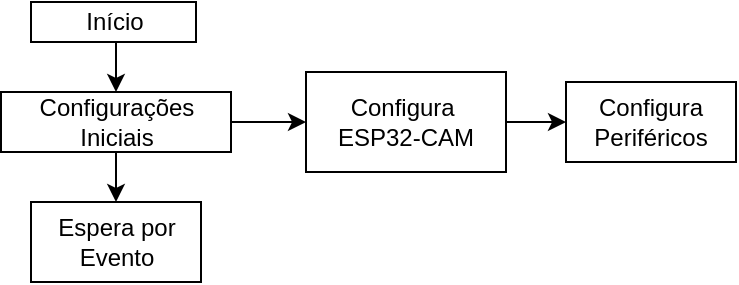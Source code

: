 <mxfile version="24.2.1" type="github">
  <diagram name="Page-1" id="gbcMGxQb3vcf81WNWsG6">
    <mxGraphModel dx="691" dy="462" grid="1" gridSize="10" guides="1" tooltips="1" connect="1" arrows="1" fold="1" page="1" pageScale="1" pageWidth="850" pageHeight="1100" math="0" shadow="0">
      <root>
        <mxCell id="0" />
        <mxCell id="1" parent="0" />
        <mxCell id="NkSQmawUuY54EQso83X4-3" style="edgeStyle=orthogonalEdgeStyle;rounded=0;orthogonalLoop=1;jettySize=auto;html=1;exitX=0.5;exitY=1;exitDx=0;exitDy=0;entryX=0.5;entryY=0;entryDx=0;entryDy=0;" edge="1" parent="1" source="NkSQmawUuY54EQso83X4-1" target="NkSQmawUuY54EQso83X4-2">
          <mxGeometry relative="1" as="geometry" />
        </mxCell>
        <mxCell id="NkSQmawUuY54EQso83X4-1" value="Início" style="rounded=0;whiteSpace=wrap;html=1;" vertex="1" parent="1">
          <mxGeometry x="262.5" y="130" width="82.5" height="20" as="geometry" />
        </mxCell>
        <mxCell id="NkSQmawUuY54EQso83X4-6" value="" style="edgeStyle=orthogonalEdgeStyle;rounded=0;orthogonalLoop=1;jettySize=auto;html=1;" edge="1" parent="1" source="NkSQmawUuY54EQso83X4-2" target="NkSQmawUuY54EQso83X4-4">
          <mxGeometry relative="1" as="geometry" />
        </mxCell>
        <mxCell id="NkSQmawUuY54EQso83X4-9" value="" style="edgeStyle=orthogonalEdgeStyle;rounded=0;orthogonalLoop=1;jettySize=auto;html=1;" edge="1" parent="1" source="NkSQmawUuY54EQso83X4-2" target="NkSQmawUuY54EQso83X4-8">
          <mxGeometry relative="1" as="geometry" />
        </mxCell>
        <mxCell id="NkSQmawUuY54EQso83X4-2" value="Configurações&lt;div&gt;Iniciais&lt;/div&gt;" style="rounded=0;whiteSpace=wrap;html=1;" vertex="1" parent="1">
          <mxGeometry x="247.5" y="175" width="115" height="30" as="geometry" />
        </mxCell>
        <mxCell id="NkSQmawUuY54EQso83X4-7" value="" style="edgeStyle=orthogonalEdgeStyle;rounded=0;orthogonalLoop=1;jettySize=auto;html=1;" edge="1" parent="1" source="NkSQmawUuY54EQso83X4-4" target="NkSQmawUuY54EQso83X4-5">
          <mxGeometry relative="1" as="geometry" />
        </mxCell>
        <mxCell id="NkSQmawUuY54EQso83X4-4" value="Configura&amp;nbsp;&lt;div&gt;ESP32-CAM&lt;/div&gt;" style="rounded=0;whiteSpace=wrap;html=1;" vertex="1" parent="1">
          <mxGeometry x="400" y="165" width="100" height="50" as="geometry" />
        </mxCell>
        <mxCell id="NkSQmawUuY54EQso83X4-5" value="Configura&lt;div&gt;Periféricos&lt;/div&gt;" style="rounded=0;whiteSpace=wrap;html=1;" vertex="1" parent="1">
          <mxGeometry x="530" y="170" width="85" height="40" as="geometry" />
        </mxCell>
        <mxCell id="NkSQmawUuY54EQso83X4-8" value="Espera por Evento" style="rounded=0;whiteSpace=wrap;html=1;" vertex="1" parent="1">
          <mxGeometry x="262.5" y="230" width="85" height="40" as="geometry" />
        </mxCell>
      </root>
    </mxGraphModel>
  </diagram>
</mxfile>

